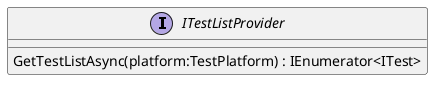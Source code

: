 @startuml
interface ITestListProvider {
    GetTestListAsync(platform:TestPlatform) : IEnumerator<ITest>
}
@enduml

